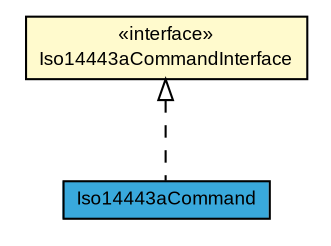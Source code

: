 #!/usr/local/bin/dot
#
# Class diagram 
# Generated by UMLGraph version R5_7_2-3-gee82a7 (http://www.umlgraph.org/)
#

digraph G {
	edge [fontname="arial",fontsize=10,labelfontname="arial",labelfontsize=10];
	node [fontname="arial",fontsize=10,shape=plaintext];
	nodesep=0.25;
	ranksep=0.5;
	// com.st.st25sdk.command.Iso14443aCommandInterface
	c7747 [label=<<table title="com.st.st25sdk.command.Iso14443aCommandInterface" border="0" cellborder="1" cellspacing="0" cellpadding="2" port="p" bgcolor="lemonChiffon" href="./Iso14443aCommandInterface.html">
		<tr><td><table border="0" cellspacing="0" cellpadding="1">
<tr><td align="center" balign="center"> &#171;interface&#187; </td></tr>
<tr><td align="center" balign="center"> Iso14443aCommandInterface </td></tr>
		</table></td></tr>
		</table>>, URL="./Iso14443aCommandInterface.html", fontname="arial", fontcolor="black", fontsize=9.0];
	// com.st.st25sdk.command.Iso14443aCommand
	c7748 [label=<<table title="com.st.st25sdk.command.Iso14443aCommand" border="0" cellborder="1" cellspacing="0" cellpadding="2" port="p" bgcolor="#39a9dc" href="./Iso14443aCommand.html">
		<tr><td><table border="0" cellspacing="0" cellpadding="1">
<tr><td align="center" balign="center"> Iso14443aCommand </td></tr>
		</table></td></tr>
		</table>>, URL="./Iso14443aCommand.html", fontname="arial", fontcolor="black", fontsize=9.0];
	//com.st.st25sdk.command.Iso14443aCommand implements com.st.st25sdk.command.Iso14443aCommandInterface
	c7747:p -> c7748:p [dir=back,arrowtail=empty,style=dashed];
}

